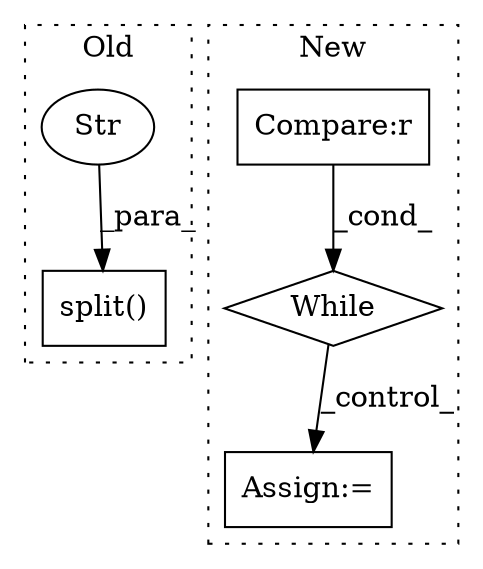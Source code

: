 digraph G {
subgraph cluster0 {
1 [label="split()" a="75" s="397,410" l="10,1" shape="box"];
3 [label="Str" a="66" s="407" l="3" shape="ellipse"];
label = "Old";
style="dotted";
}
subgraph cluster1 {
2 [label="While" a="52" s="829,850" l="6,10" shape="diamond"];
4 [label="Compare:r" a="40" s="835" l="15" shape="box"];
5 [label="Assign:=" a="68" s="863" l="3" shape="box"];
label = "New";
style="dotted";
}
2 -> 5 [label="_control_"];
3 -> 1 [label="_para_"];
4 -> 2 [label="_cond_"];
}